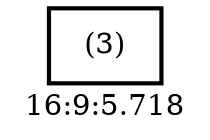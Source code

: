 digraph  g{ graph[label = "16:9:5.718"]
node [shape=rectangle, color=black, fontcolor=black, style=bold] edge [color=black] 0 [label="(3)"] ; 
}

